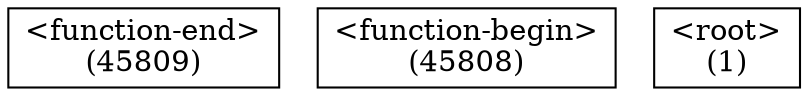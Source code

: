 digraph graphname {
n45809 [shape=box,label="<function-end>
(45809)"];
n45808 [shape=box,label="<function-begin>
(45808)"];
n1 [shape=box,label="<root>
(1)"];
}
